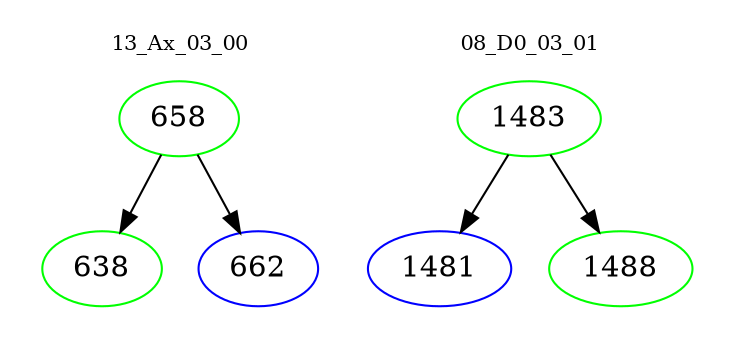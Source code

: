 digraph{
subgraph cluster_0 {
color = white
label = "13_Ax_03_00";
fontsize=10;
T0_658 [label="658", color="green"]
T0_658 -> T0_638 [color="black"]
T0_638 [label="638", color="green"]
T0_658 -> T0_662 [color="black"]
T0_662 [label="662", color="blue"]
}
subgraph cluster_1 {
color = white
label = "08_D0_03_01";
fontsize=10;
T1_1483 [label="1483", color="green"]
T1_1483 -> T1_1481 [color="black"]
T1_1481 [label="1481", color="blue"]
T1_1483 -> T1_1488 [color="black"]
T1_1488 [label="1488", color="green"]
}
}
